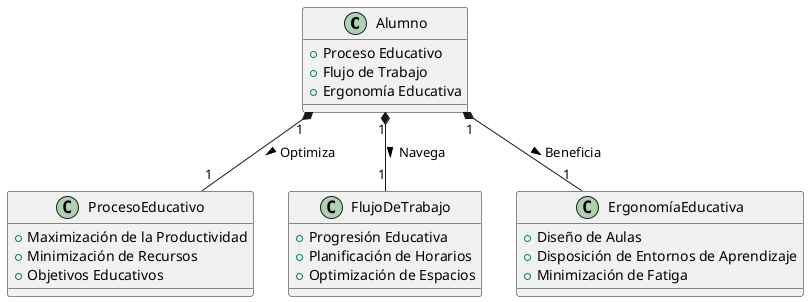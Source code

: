 @startuml
class Alumno {
    +Proceso Educativo
    +Flujo de Trabajo
    +Ergonomía Educativa
}

class ProcesoEducativo {
    +Maximización de la Productividad
    +Minimización de Recursos
    +Objetivos Educativos
}

class FlujoDeTrabajo {
    +Progresión Educativa
    +Planificación de Horarios
    +Optimización de Espacios
}

class ErgonomíaEducativa {
    +Diseño de Aulas
    +Disposición de Entornos de Aprendizaje
    +Minimización de Fatiga
}

Alumno "1" *-- "1" ProcesoEducativo : Optimiza >
Alumno "1" *-- "1" FlujoDeTrabajo : Navega >
Alumno "1" *-- "1" ErgonomíaEducativa : Beneficia >

@enduml
